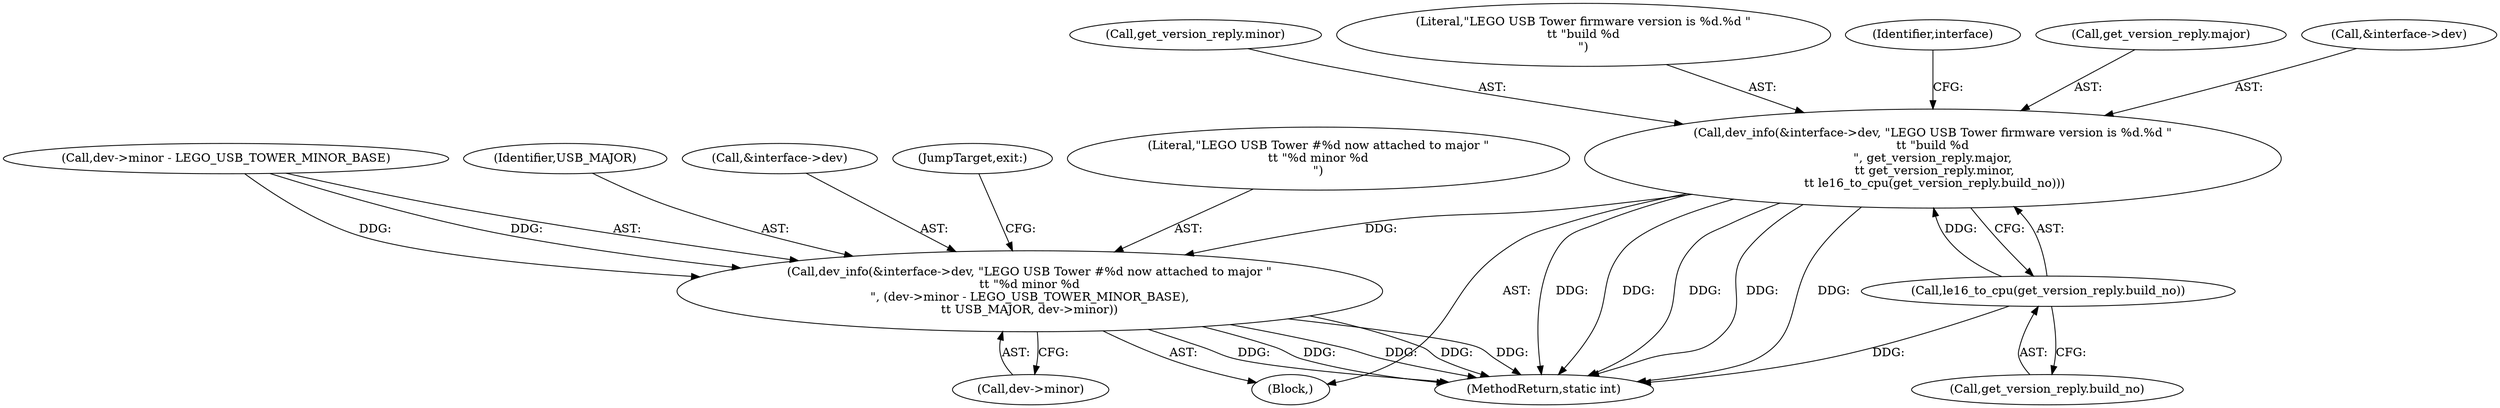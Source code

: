 digraph "0_linux_2fae9e5a7babada041e2e161699ade2447a01989@pointer" {
"1000440" [label="(Call,dev_info(&interface->dev, \"LEGO USB Tower firmware version is %d.%d \"\n\t\t \"build %d\n\", get_version_reply.major,\n \t\t get_version_reply.minor,\n \t\t le16_to_cpu(get_version_reply.build_no)))"];
"1000452" [label="(Call,le16_to_cpu(get_version_reply.build_no))"];
"1000482" [label="(Call,dev_info(&interface->dev, \"LEGO USB Tower #%d now attached to major \"\n\t\t \"%d minor %d\n\", (dev->minor - LEGO_USB_TOWER_MINOR_BASE),\n\t\t USB_MAJOR, dev->minor))"];
"1000483" [label="(Call,&interface->dev)"];
"1000494" [label="(Call,dev->minor)"];
"1000453" [label="(Call,get_version_reply.build_no)"];
"1000482" [label="(Call,dev_info(&interface->dev, \"LEGO USB Tower #%d now attached to major \"\n\t\t \"%d minor %d\n\", (dev->minor - LEGO_USB_TOWER_MINOR_BASE),\n\t\t USB_MAJOR, dev->minor))"];
"1000497" [label="(JumpTarget,exit:)"];
"1000487" [label="(Literal,\"LEGO USB Tower #%d now attached to major \"\n\t\t \"%d minor %d\n\")"];
"1000449" [label="(Call,get_version_reply.minor)"];
"1000440" [label="(Call,dev_info(&interface->dev, \"LEGO USB Tower firmware version is %d.%d \"\n\t\t \"build %d\n\", get_version_reply.major,\n \t\t get_version_reply.minor,\n \t\t le16_to_cpu(get_version_reply.build_no)))"];
"1000505" [label="(MethodReturn,static int)"];
"1000488" [label="(Call,dev->minor - LEGO_USB_TOWER_MINOR_BASE)"];
"1000445" [label="(Literal,\"LEGO USB Tower firmware version is %d.%d \"\n\t\t \"build %d\n\")"];
"1000457" [label="(Identifier,interface)"];
"1000452" [label="(Call,le16_to_cpu(get_version_reply.build_no))"];
"1000493" [label="(Identifier,USB_MAJOR)"];
"1000109" [label="(Block,)"];
"1000446" [label="(Call,get_version_reply.major)"];
"1000441" [label="(Call,&interface->dev)"];
"1000440" -> "1000109"  [label="AST: "];
"1000440" -> "1000452"  [label="CFG: "];
"1000441" -> "1000440"  [label="AST: "];
"1000445" -> "1000440"  [label="AST: "];
"1000446" -> "1000440"  [label="AST: "];
"1000449" -> "1000440"  [label="AST: "];
"1000452" -> "1000440"  [label="AST: "];
"1000457" -> "1000440"  [label="CFG: "];
"1000440" -> "1000505"  [label="DDG: "];
"1000440" -> "1000505"  [label="DDG: "];
"1000440" -> "1000505"  [label="DDG: "];
"1000440" -> "1000505"  [label="DDG: "];
"1000440" -> "1000505"  [label="DDG: "];
"1000452" -> "1000440"  [label="DDG: "];
"1000440" -> "1000482"  [label="DDG: "];
"1000452" -> "1000453"  [label="CFG: "];
"1000453" -> "1000452"  [label="AST: "];
"1000452" -> "1000505"  [label="DDG: "];
"1000482" -> "1000109"  [label="AST: "];
"1000482" -> "1000494"  [label="CFG: "];
"1000483" -> "1000482"  [label="AST: "];
"1000487" -> "1000482"  [label="AST: "];
"1000488" -> "1000482"  [label="AST: "];
"1000493" -> "1000482"  [label="AST: "];
"1000494" -> "1000482"  [label="AST: "];
"1000497" -> "1000482"  [label="CFG: "];
"1000482" -> "1000505"  [label="DDG: "];
"1000482" -> "1000505"  [label="DDG: "];
"1000482" -> "1000505"  [label="DDG: "];
"1000482" -> "1000505"  [label="DDG: "];
"1000482" -> "1000505"  [label="DDG: "];
"1000488" -> "1000482"  [label="DDG: "];
"1000488" -> "1000482"  [label="DDG: "];
}
